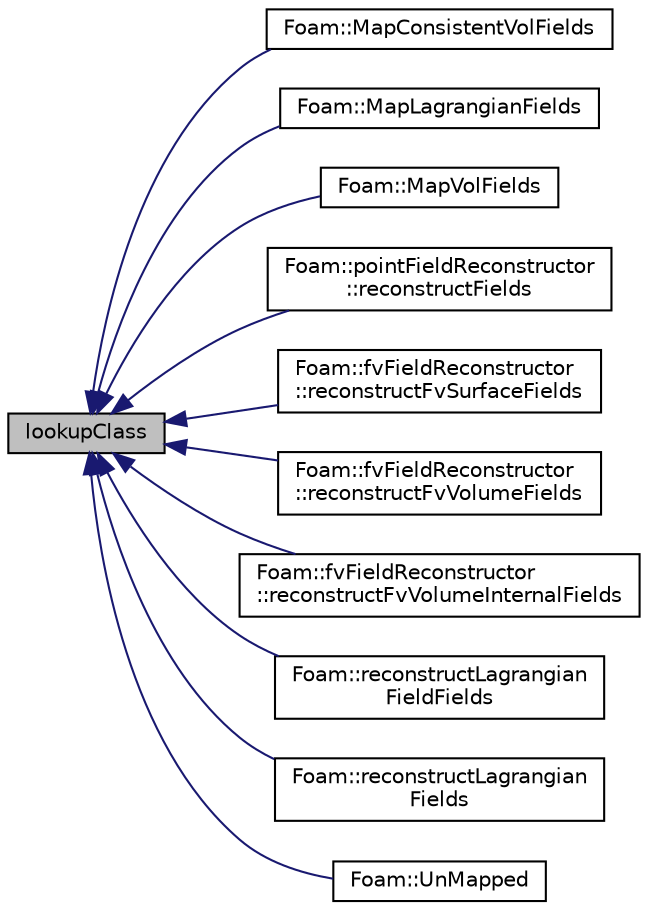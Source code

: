 digraph "lookupClass"
{
  bgcolor="transparent";
  edge [fontname="Helvetica",fontsize="10",labelfontname="Helvetica",labelfontsize="10"];
  node [fontname="Helvetica",fontsize="10",shape=record];
  rankdir="LR";
  Node1 [label="lookupClass",height=0.2,width=0.4,color="black", fillcolor="grey75", style="filled", fontcolor="black"];
  Node1 -> Node2 [dir="back",color="midnightblue",fontsize="10",style="solid",fontname="Helvetica"];
  Node2 [label="Foam::MapConsistentVolFields",height=0.2,width=0.4,color="black",URL="$a10725.html#aac4e9da9d87e049a6ceedd87d44d0e1e"];
  Node1 -> Node3 [dir="back",color="midnightblue",fontsize="10",style="solid",fontname="Helvetica"];
  Node3 [label="Foam::MapLagrangianFields",height=0.2,width=0.4,color="black",URL="$a10725.html#aa4c2477241512930dc343a71a890feb3",tooltip="Gets the indices of (source)particles that have been appended to the. "];
  Node1 -> Node4 [dir="back",color="midnightblue",fontsize="10",style="solid",fontname="Helvetica"];
  Node4 [label="Foam::MapVolFields",height=0.2,width=0.4,color="black",URL="$a10725.html#a1d6f6e241e1c37496af8a46df442780b"];
  Node1 -> Node5 [dir="back",color="midnightblue",fontsize="10",style="solid",fontname="Helvetica"];
  Node5 [label="Foam::pointFieldReconstructor\l::reconstructFields",height=0.2,width=0.4,color="black",URL="$a01880.html#afdbc06f26580a47771f50bfc33ac87a1",tooltip="Reconstruct and write all fields. "];
  Node1 -> Node6 [dir="back",color="midnightblue",fontsize="10",style="solid",fontname="Helvetica"];
  Node6 [label="Foam::fvFieldReconstructor\l::reconstructFvSurfaceFields",height=0.2,width=0.4,color="black",URL="$a00874.html#ae2d566ae42b0d3d1cae82189cc15e3f5",tooltip="Read, reconstruct and write all/selected surface fields. "];
  Node1 -> Node7 [dir="back",color="midnightblue",fontsize="10",style="solid",fontname="Helvetica"];
  Node7 [label="Foam::fvFieldReconstructor\l::reconstructFvVolumeFields",height=0.2,width=0.4,color="black",URL="$a00874.html#a8d6a39c49209189dc1677e2985888107",tooltip="Read, reconstruct and write all/selected volume fields. "];
  Node1 -> Node8 [dir="back",color="midnightblue",fontsize="10",style="solid",fontname="Helvetica"];
  Node8 [label="Foam::fvFieldReconstructor\l::reconstructFvVolumeInternalFields",height=0.2,width=0.4,color="black",URL="$a00874.html#a56b0a335258f4da54a984dc25ef10e89",tooltip="Read, reconstruct and write all/selected volume internal fields. "];
  Node1 -> Node9 [dir="back",color="midnightblue",fontsize="10",style="solid",fontname="Helvetica"];
  Node9 [label="Foam::reconstructLagrangian\lFieldFields",height=0.2,width=0.4,color="black",URL="$a10725.html#a7d4b2cacc32265a49e7664807afda7e5"];
  Node1 -> Node10 [dir="back",color="midnightblue",fontsize="10",style="solid",fontname="Helvetica"];
  Node10 [label="Foam::reconstructLagrangian\lFields",height=0.2,width=0.4,color="black",URL="$a10725.html#a46e14d4afb931626b729217805b535af"];
  Node1 -> Node11 [dir="back",color="midnightblue",fontsize="10",style="solid",fontname="Helvetica"];
  Node11 [label="Foam::UnMapped",height=0.2,width=0.4,color="black",URL="$a10725.html#a8a2e5020e784534c6733a3c6a17be226"];
}
